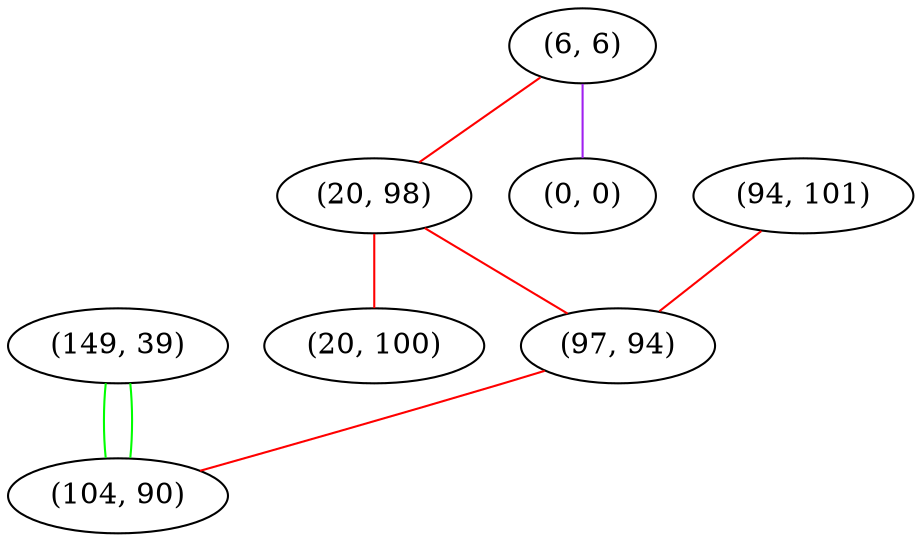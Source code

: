 graph "" {
"(149, 39)";
"(6, 6)";
"(20, 98)";
"(0, 0)";
"(94, 101)";
"(20, 100)";
"(97, 94)";
"(104, 90)";
"(149, 39)" -- "(104, 90)"  [color=green, key=0, weight=2];
"(149, 39)" -- "(104, 90)"  [color=green, key=1, weight=2];
"(6, 6)" -- "(20, 98)"  [color=red, key=0, weight=1];
"(6, 6)" -- "(0, 0)"  [color=purple, key=0, weight=4];
"(20, 98)" -- "(20, 100)"  [color=red, key=0, weight=1];
"(20, 98)" -- "(97, 94)"  [color=red, key=0, weight=1];
"(94, 101)" -- "(97, 94)"  [color=red, key=0, weight=1];
"(97, 94)" -- "(104, 90)"  [color=red, key=0, weight=1];
}
